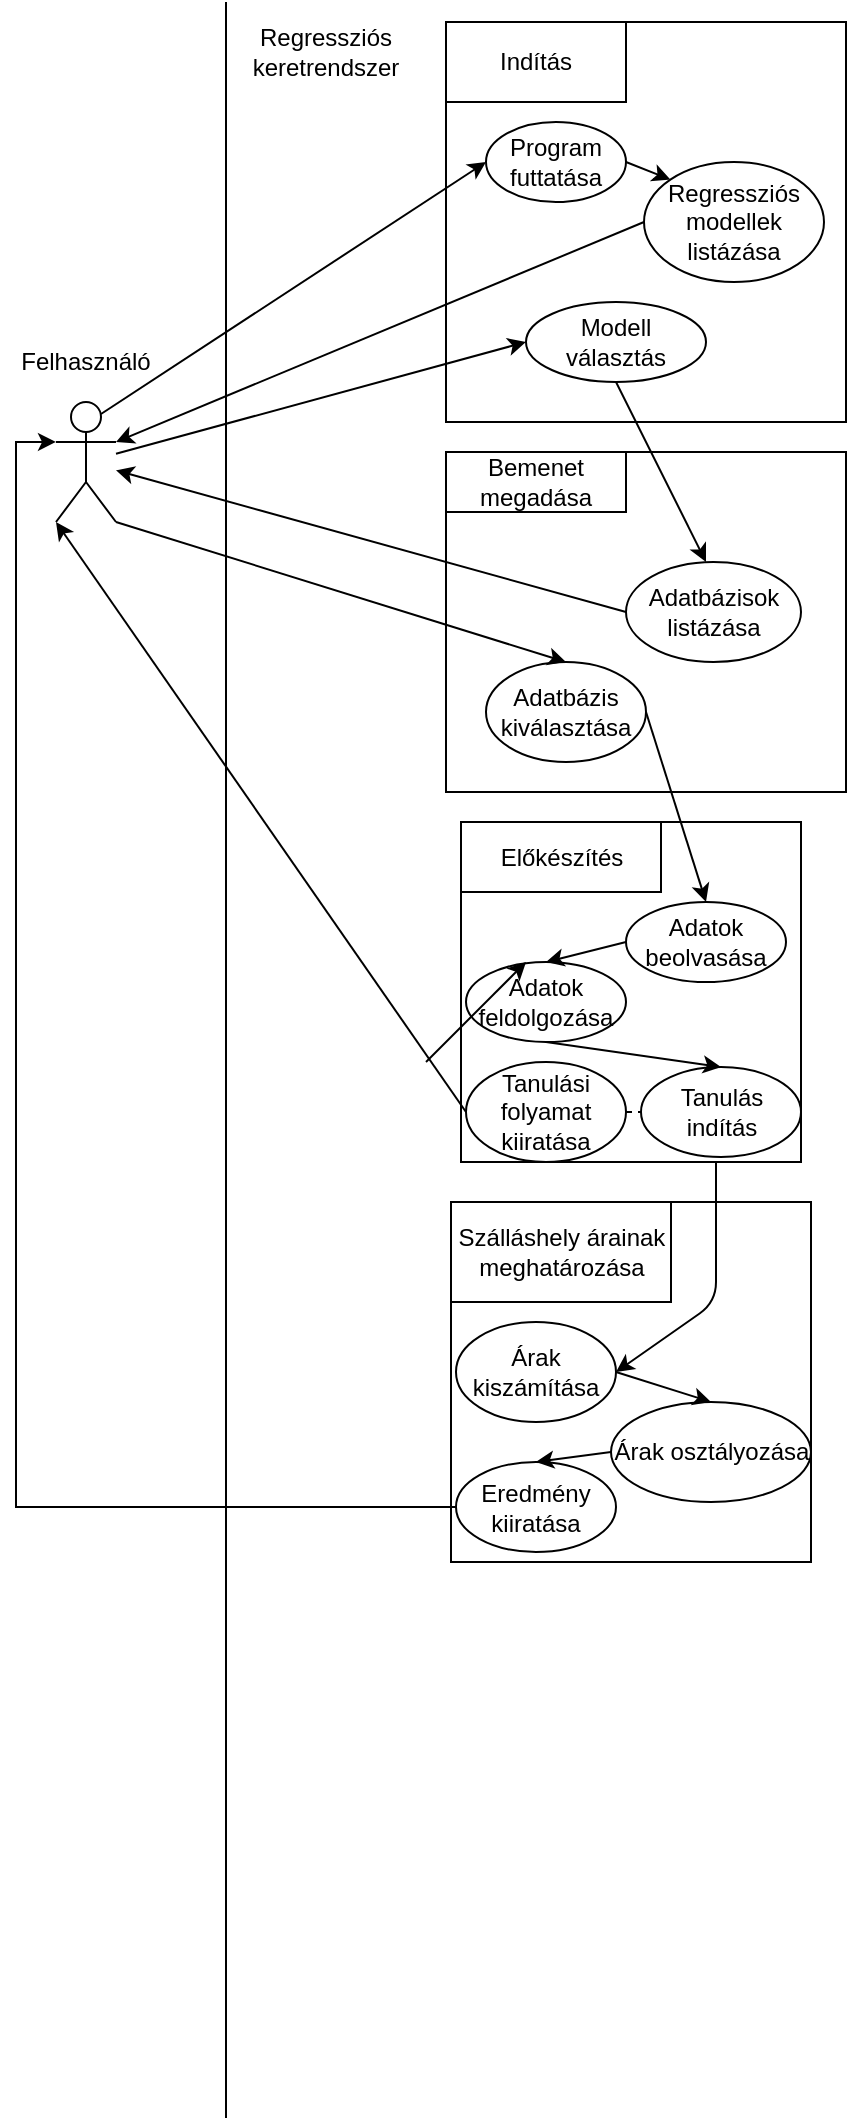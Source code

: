 <mxfile version="14.2.3" type="github">
  <diagram name="Page-1" id="b5b7bab2-c9e2-2cf4-8b2a-24fd1a2a6d21">
    <mxGraphModel dx="1038" dy="547" grid="1" gridSize="10" guides="1" tooltips="1" connect="1" arrows="1" fold="1" page="1" pageScale="1" pageWidth="827" pageHeight="1169" background="#ffffff" math="0" shadow="0">
      <root>
        <mxCell id="0" />
        <mxCell id="1" parent="0" />
        <mxCell id="VDja91TDTHWUjQdQ_YD6-5" value="" style="shape=umlActor;verticalLabelPosition=bottom;verticalAlign=top;html=1;outlineConnect=0;" parent="1" vertex="1">
          <mxGeometry x="75" y="200" width="30" height="60" as="geometry" />
        </mxCell>
        <mxCell id="VDja91TDTHWUjQdQ_YD6-6" value="" style="whiteSpace=wrap;html=1;aspect=fixed;" parent="1" vertex="1">
          <mxGeometry x="270" y="10" width="200" height="200" as="geometry" />
        </mxCell>
        <mxCell id="VDja91TDTHWUjQdQ_YD6-7" value="Indítás" style="rounded=0;whiteSpace=wrap;html=1;" parent="1" vertex="1">
          <mxGeometry x="270" y="10" width="90" height="40" as="geometry" />
        </mxCell>
        <mxCell id="VDja91TDTHWUjQdQ_YD6-10" value="Program futtatása" style="ellipse;whiteSpace=wrap;html=1;" parent="1" vertex="1">
          <mxGeometry x="290" y="60" width="70" height="40" as="geometry" />
        </mxCell>
        <mxCell id="VDja91TDTHWUjQdQ_YD6-11" value="" style="endArrow=classic;html=1;entryX=0;entryY=0.5;entryDx=0;entryDy=0;exitX=0.75;exitY=0.1;exitDx=0;exitDy=0;exitPerimeter=0;" parent="1" source="VDja91TDTHWUjQdQ_YD6-5" target="VDja91TDTHWUjQdQ_YD6-10" edge="1">
          <mxGeometry width="50" height="50" relative="1" as="geometry">
            <mxPoint x="420" y="600" as="sourcePoint" />
            <mxPoint x="470" y="550" as="targetPoint" />
          </mxGeometry>
        </mxCell>
        <mxCell id="VDja91TDTHWUjQdQ_YD6-12" value="Regressziós modellek listázása" style="ellipse;whiteSpace=wrap;html=1;" parent="1" vertex="1">
          <mxGeometry x="369" y="80" width="90" height="60" as="geometry" />
        </mxCell>
        <mxCell id="VDja91TDTHWUjQdQ_YD6-14" value="" style="endArrow=classic;html=1;exitX=0;exitY=0.5;exitDx=0;exitDy=0;entryX=1;entryY=0.333;entryDx=0;entryDy=0;entryPerimeter=0;" parent="1" source="VDja91TDTHWUjQdQ_YD6-12" target="VDja91TDTHWUjQdQ_YD6-5" edge="1">
          <mxGeometry width="50" height="50" relative="1" as="geometry">
            <mxPoint x="420" y="600" as="sourcePoint" />
            <mxPoint x="470" y="550" as="targetPoint" />
          </mxGeometry>
        </mxCell>
        <mxCell id="VDja91TDTHWUjQdQ_YD6-17" value="Modell választás" style="ellipse;whiteSpace=wrap;html=1;" parent="1" vertex="1">
          <mxGeometry x="310" y="150" width="90" height="40" as="geometry" />
        </mxCell>
        <mxCell id="VDja91TDTHWUjQdQ_YD6-18" value="" style="endArrow=classic;html=1;entryX=0;entryY=0.5;entryDx=0;entryDy=0;" parent="1" source="VDja91TDTHWUjQdQ_YD6-5" target="VDja91TDTHWUjQdQ_YD6-17" edge="1">
          <mxGeometry width="50" height="50" relative="1" as="geometry">
            <mxPoint x="420" y="600" as="sourcePoint" />
            <mxPoint x="470" y="550" as="targetPoint" />
          </mxGeometry>
        </mxCell>
        <mxCell id="VDja91TDTHWUjQdQ_YD6-19" value="" style="rounded=0;whiteSpace=wrap;html=1;" parent="1" vertex="1">
          <mxGeometry x="270" y="225" width="200" height="170" as="geometry" />
        </mxCell>
        <mxCell id="VDja91TDTHWUjQdQ_YD6-22" value="Adatbázisok listázása" style="ellipse;whiteSpace=wrap;html=1;" parent="1" vertex="1">
          <mxGeometry x="360" y="280" width="87.5" height="50" as="geometry" />
        </mxCell>
        <mxCell id="a41Xc3c4UvRuNH48oTIH-1" value="Adatbázis kiválasztása" style="ellipse;whiteSpace=wrap;html=1;" parent="1" vertex="1">
          <mxGeometry x="290" y="330" width="80" height="50" as="geometry" />
        </mxCell>
        <mxCell id="a41Xc3c4UvRuNH48oTIH-5" value="" style="endArrow=classic;html=1;exitX=0;exitY=0.5;exitDx=0;exitDy=0;" parent="1" source="VDja91TDTHWUjQdQ_YD6-22" target="VDja91TDTHWUjQdQ_YD6-5" edge="1">
          <mxGeometry width="50" height="50" relative="1" as="geometry">
            <mxPoint x="390" y="600" as="sourcePoint" />
            <mxPoint x="440" y="550" as="targetPoint" />
          </mxGeometry>
        </mxCell>
        <mxCell id="a41Xc3c4UvRuNH48oTIH-6" value="Felhasználó" style="text;html=1;strokeColor=none;fillColor=none;align=center;verticalAlign=middle;whiteSpace=wrap;rounded=0;" parent="1" vertex="1">
          <mxGeometry x="70" y="170" width="40" height="20" as="geometry" />
        </mxCell>
        <mxCell id="a41Xc3c4UvRuNH48oTIH-7" value="" style="endArrow=classic;html=1;exitX=1;exitY=1;exitDx=0;exitDy=0;exitPerimeter=0;entryX=0.5;entryY=0;entryDx=0;entryDy=0;" parent="1" source="VDja91TDTHWUjQdQ_YD6-5" target="a41Xc3c4UvRuNH48oTIH-1" edge="1">
          <mxGeometry width="50" height="50" relative="1" as="geometry">
            <mxPoint x="390" y="600" as="sourcePoint" />
            <mxPoint x="440" y="550" as="targetPoint" />
          </mxGeometry>
        </mxCell>
        <mxCell id="a41Xc3c4UvRuNH48oTIH-8" value="" style="rounded=0;whiteSpace=wrap;html=1;" parent="1" vertex="1">
          <mxGeometry x="277.5" y="410" width="170" height="170" as="geometry" />
        </mxCell>
        <mxCell id="a41Xc3c4UvRuNH48oTIH-9" value="Előkészítés" style="rounded=0;whiteSpace=wrap;html=1;" parent="1" vertex="1">
          <mxGeometry x="277.5" y="410" width="100" height="35" as="geometry" />
        </mxCell>
        <mxCell id="a41Xc3c4UvRuNH48oTIH-10" value="Adatok beolvasása" style="ellipse;whiteSpace=wrap;html=1;" parent="1" vertex="1">
          <mxGeometry x="360" y="450" width="80" height="40" as="geometry" />
        </mxCell>
        <mxCell id="a41Xc3c4UvRuNH48oTIH-11" value="" style="endArrow=classic;html=1;exitX=1;exitY=0.5;exitDx=0;exitDy=0;entryX=0.5;entryY=0;entryDx=0;entryDy=0;" parent="1" source="a41Xc3c4UvRuNH48oTIH-1" target="a41Xc3c4UvRuNH48oTIH-10" edge="1">
          <mxGeometry width="50" height="50" relative="1" as="geometry">
            <mxPoint x="390" y="600" as="sourcePoint" />
            <mxPoint x="440" y="550" as="targetPoint" />
          </mxGeometry>
        </mxCell>
        <mxCell id="a41Xc3c4UvRuNH48oTIH-12" value="Adatok feldolgozása" style="ellipse;whiteSpace=wrap;html=1;" parent="1" vertex="1">
          <mxGeometry x="280" y="480" width="80" height="40" as="geometry" />
        </mxCell>
        <mxCell id="a41Xc3c4UvRuNH48oTIH-14" value="Tanulás indítás" style="ellipse;whiteSpace=wrap;html=1;" parent="1" vertex="1">
          <mxGeometry x="367.5" y="532.5" width="80" height="45" as="geometry" />
        </mxCell>
        <mxCell id="a41Xc3c4UvRuNH48oTIH-16" value="" style="whiteSpace=wrap;html=1;aspect=fixed;" parent="1" vertex="1">
          <mxGeometry x="272.5" y="600" width="180" height="180" as="geometry" />
        </mxCell>
        <mxCell id="a41Xc3c4UvRuNH48oTIH-17" value="Szálláshely árainak meghatározása" style="rounded=0;whiteSpace=wrap;html=1;" parent="1" vertex="1">
          <mxGeometry x="272.5" y="600" width="110" height="50" as="geometry" />
        </mxCell>
        <mxCell id="a41Xc3c4UvRuNH48oTIH-18" value="" style="endArrow=classic;html=1;exitX=0;exitY=0.5;exitDx=0;exitDy=0;entryX=0.5;entryY=0;entryDx=0;entryDy=0;" parent="1" source="a41Xc3c4UvRuNH48oTIH-10" target="a41Xc3c4UvRuNH48oTIH-12" edge="1">
          <mxGeometry width="50" height="50" relative="1" as="geometry">
            <mxPoint x="390" y="600" as="sourcePoint" />
            <mxPoint x="440" y="550" as="targetPoint" />
          </mxGeometry>
        </mxCell>
        <mxCell id="a41Xc3c4UvRuNH48oTIH-20" value="Tanulási folyamat kiiratása" style="ellipse;whiteSpace=wrap;html=1;" parent="1" vertex="1">
          <mxGeometry x="280" y="530" width="80" height="50" as="geometry" />
        </mxCell>
        <mxCell id="a41Xc3c4UvRuNH48oTIH-21" value="" style="endArrow=classic;html=1;exitX=0;exitY=0.5;exitDx=0;exitDy=0;entryX=0;entryY=1;entryDx=0;entryDy=0;entryPerimeter=0;" parent="1" source="a41Xc3c4UvRuNH48oTIH-20" target="VDja91TDTHWUjQdQ_YD6-5" edge="1">
          <mxGeometry width="50" height="50" relative="1" as="geometry">
            <mxPoint x="390" y="600" as="sourcePoint" />
            <mxPoint x="440" y="550" as="targetPoint" />
          </mxGeometry>
        </mxCell>
        <mxCell id="a41Xc3c4UvRuNH48oTIH-26" value="Árak kiszámítása" style="ellipse;whiteSpace=wrap;html=1;" parent="1" vertex="1">
          <mxGeometry x="275" y="660" width="80" height="50" as="geometry" />
        </mxCell>
        <mxCell id="a41Xc3c4UvRuNH48oTIH-27" value="Árak osztályozása" style="ellipse;whiteSpace=wrap;html=1;" parent="1" vertex="1">
          <mxGeometry x="352.5" y="700" width="100" height="50" as="geometry" />
        </mxCell>
        <mxCell id="a-5dXLb5nucpu_UxBbyH-6" style="edgeStyle=orthogonalEdgeStyle;rounded=0;orthogonalLoop=1;jettySize=auto;html=1;exitX=0;exitY=0.5;exitDx=0;exitDy=0;entryX=0;entryY=0.333;entryDx=0;entryDy=0;entryPerimeter=0;" edge="1" parent="1" source="a41Xc3c4UvRuNH48oTIH-28" target="VDja91TDTHWUjQdQ_YD6-5">
          <mxGeometry relative="1" as="geometry">
            <mxPoint x="40" y="219" as="targetPoint" />
          </mxGeometry>
        </mxCell>
        <mxCell id="a41Xc3c4UvRuNH48oTIH-28" value="Eredmény kiiratása" style="ellipse;whiteSpace=wrap;html=1;" parent="1" vertex="1">
          <mxGeometry x="275" y="730" width="80" height="45" as="geometry" />
        </mxCell>
        <mxCell id="a41Xc3c4UvRuNH48oTIH-34" value="" style="endArrow=classic;html=1;exitX=0;exitY=0.5;exitDx=0;exitDy=0;entryX=0.5;entryY=0;entryDx=0;entryDy=0;" parent="1" source="a41Xc3c4UvRuNH48oTIH-27" target="a41Xc3c4UvRuNH48oTIH-28" edge="1">
          <mxGeometry width="50" height="50" relative="1" as="geometry">
            <mxPoint x="390" y="570" as="sourcePoint" />
            <mxPoint x="440" y="520" as="targetPoint" />
          </mxGeometry>
        </mxCell>
        <mxCell id="a41Xc3c4UvRuNH48oTIH-35" value="" style="endArrow=classic;html=1;exitX=1;exitY=0.5;exitDx=0;exitDy=0;entryX=0.5;entryY=0;entryDx=0;entryDy=0;" parent="1" source="a41Xc3c4UvRuNH48oTIH-26" target="a41Xc3c4UvRuNH48oTIH-27" edge="1">
          <mxGeometry width="50" height="50" relative="1" as="geometry">
            <mxPoint x="390" y="570" as="sourcePoint" />
            <mxPoint x="440" y="520" as="targetPoint" />
          </mxGeometry>
        </mxCell>
        <mxCell id="a41Xc3c4UvRuNH48oTIH-38" value="" style="endArrow=classic;html=1;exitX=0.5;exitY=1;exitDx=0;exitDy=0;entryX=0.5;entryY=0;entryDx=0;entryDy=0;" parent="1" source="a41Xc3c4UvRuNH48oTIH-12" target="a41Xc3c4UvRuNH48oTIH-14" edge="1">
          <mxGeometry width="50" height="50" relative="1" as="geometry">
            <mxPoint x="390" y="570" as="sourcePoint" />
            <mxPoint x="440" y="520" as="targetPoint" />
          </mxGeometry>
        </mxCell>
        <mxCell id="VDja91TDTHWUjQdQ_YD6-21" value="Bemenet megadása" style="rounded=0;whiteSpace=wrap;html=1;" parent="1" vertex="1">
          <mxGeometry x="270" y="225" width="90" height="30" as="geometry" />
        </mxCell>
        <mxCell id="a-5dXLb5nucpu_UxBbyH-1" value="" style="endArrow=classic;html=1;exitX=0.5;exitY=1;exitDx=0;exitDy=0;" edge="1" parent="1" source="VDja91TDTHWUjQdQ_YD6-17">
          <mxGeometry width="50" height="50" relative="1" as="geometry">
            <mxPoint x="331.96" y="188" as="sourcePoint" />
            <mxPoint x="400" y="280" as="targetPoint" />
          </mxGeometry>
        </mxCell>
        <mxCell id="a-5dXLb5nucpu_UxBbyH-2" value="" style="endArrow=classic;html=1;exitX=1;exitY=0.5;exitDx=0;exitDy=0;entryX=0;entryY=0;entryDx=0;entryDy=0;" edge="1" parent="1" source="VDja91TDTHWUjQdQ_YD6-10" target="VDja91TDTHWUjQdQ_YD6-12">
          <mxGeometry width="50" height="50" relative="1" as="geometry">
            <mxPoint x="260" y="240" as="sourcePoint" />
            <mxPoint x="310" y="190" as="targetPoint" />
          </mxGeometry>
        </mxCell>
        <mxCell id="a-5dXLb5nucpu_UxBbyH-3" value="" style="endArrow=none;dashed=1;html=1;exitX=1;exitY=0.5;exitDx=0;exitDy=0;entryX=0;entryY=0.5;entryDx=0;entryDy=0;" edge="1" parent="1" source="a41Xc3c4UvRuNH48oTIH-20" target="a41Xc3c4UvRuNH48oTIH-14">
          <mxGeometry width="50" height="50" relative="1" as="geometry">
            <mxPoint x="260" y="580" as="sourcePoint" />
            <mxPoint x="310" y="530" as="targetPoint" />
          </mxGeometry>
        </mxCell>
        <mxCell id="a-5dXLb5nucpu_UxBbyH-4" value="" style="endArrow=classic;html=1;exitX=0.75;exitY=1;exitDx=0;exitDy=0;entryX=1;entryY=0.5;entryDx=0;entryDy=0;" edge="1" parent="1" source="a41Xc3c4UvRuNH48oTIH-8" target="a41Xc3c4UvRuNH48oTIH-26">
          <mxGeometry width="50" height="50" relative="1" as="geometry">
            <mxPoint x="260" y="580" as="sourcePoint" />
            <mxPoint x="310" y="530" as="targetPoint" />
            <Array as="points">
              <mxPoint x="405" y="650" />
            </Array>
          </mxGeometry>
        </mxCell>
        <mxCell id="a-5dXLb5nucpu_UxBbyH-5" value="" style="endArrow=classic;html=1;" edge="1" parent="1">
          <mxGeometry width="50" height="50" relative="1" as="geometry">
            <mxPoint x="260" y="530" as="sourcePoint" />
            <mxPoint x="310" y="480" as="targetPoint" />
          </mxGeometry>
        </mxCell>
        <mxCell id="a-5dXLb5nucpu_UxBbyH-7" value="" style="endArrow=none;html=1;" edge="1" parent="1">
          <mxGeometry width="50" height="50" relative="1" as="geometry">
            <mxPoint x="160" as="sourcePoint" />
            <mxPoint x="160" y="1058" as="targetPoint" />
          </mxGeometry>
        </mxCell>
        <mxCell id="a-5dXLb5nucpu_UxBbyH-8" value="Regressziós keretrendszer" style="text;html=1;strokeColor=none;fillColor=none;align=center;verticalAlign=middle;whiteSpace=wrap;rounded=0;" vertex="1" parent="1">
          <mxGeometry x="170" y="10" width="80" height="30" as="geometry" />
        </mxCell>
      </root>
    </mxGraphModel>
  </diagram>
</mxfile>
